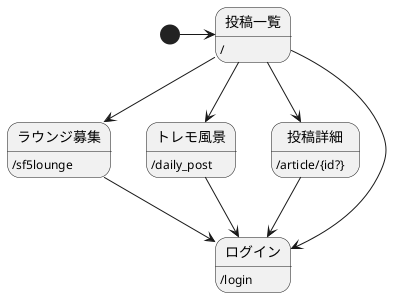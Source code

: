 @startuml

[*] -> 投稿一覧



投稿一覧 --> ラウンジ募集
投稿一覧 --> トレモ風景

投稿一覧 --> 投稿詳細

投稿一覧 --> ログイン
ラウンジ募集 --> ログイン
トレモ風景 --> ログイン
投稿詳細 --> ログイン


投稿一覧 : /


ラウンジ募集 : /sf5lounge
トレモ風景 : /daily_post
投稿詳細 : /article/{id?}

ログイン : /login
@enduml
